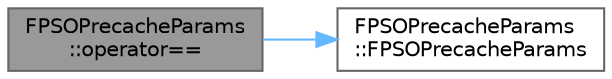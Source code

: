 digraph "FPSOPrecacheParams::operator=="
{
 // INTERACTIVE_SVG=YES
 // LATEX_PDF_SIZE
  bgcolor="transparent";
  edge [fontname=Helvetica,fontsize=10,labelfontname=Helvetica,labelfontsize=10];
  node [fontname=Helvetica,fontsize=10,shape=box,height=0.2,width=0.4];
  rankdir="LR";
  Node1 [id="Node000001",label="FPSOPrecacheParams\l::operator==",height=0.2,width=0.4,color="gray40", fillcolor="grey60", style="filled", fontcolor="black",tooltip=" "];
  Node1 -> Node2 [id="edge1_Node000001_Node000002",color="steelblue1",style="solid",tooltip=" "];
  Node2 [id="Node000002",label="FPSOPrecacheParams\l::FPSOPrecacheParams",height=0.2,width=0.4,color="grey40", fillcolor="white", style="filled",URL="$da/d04/structFPSOPrecacheParams.html#a8beb9f65d1e57c285f865448ed20be41",tooltip=" "];
}
